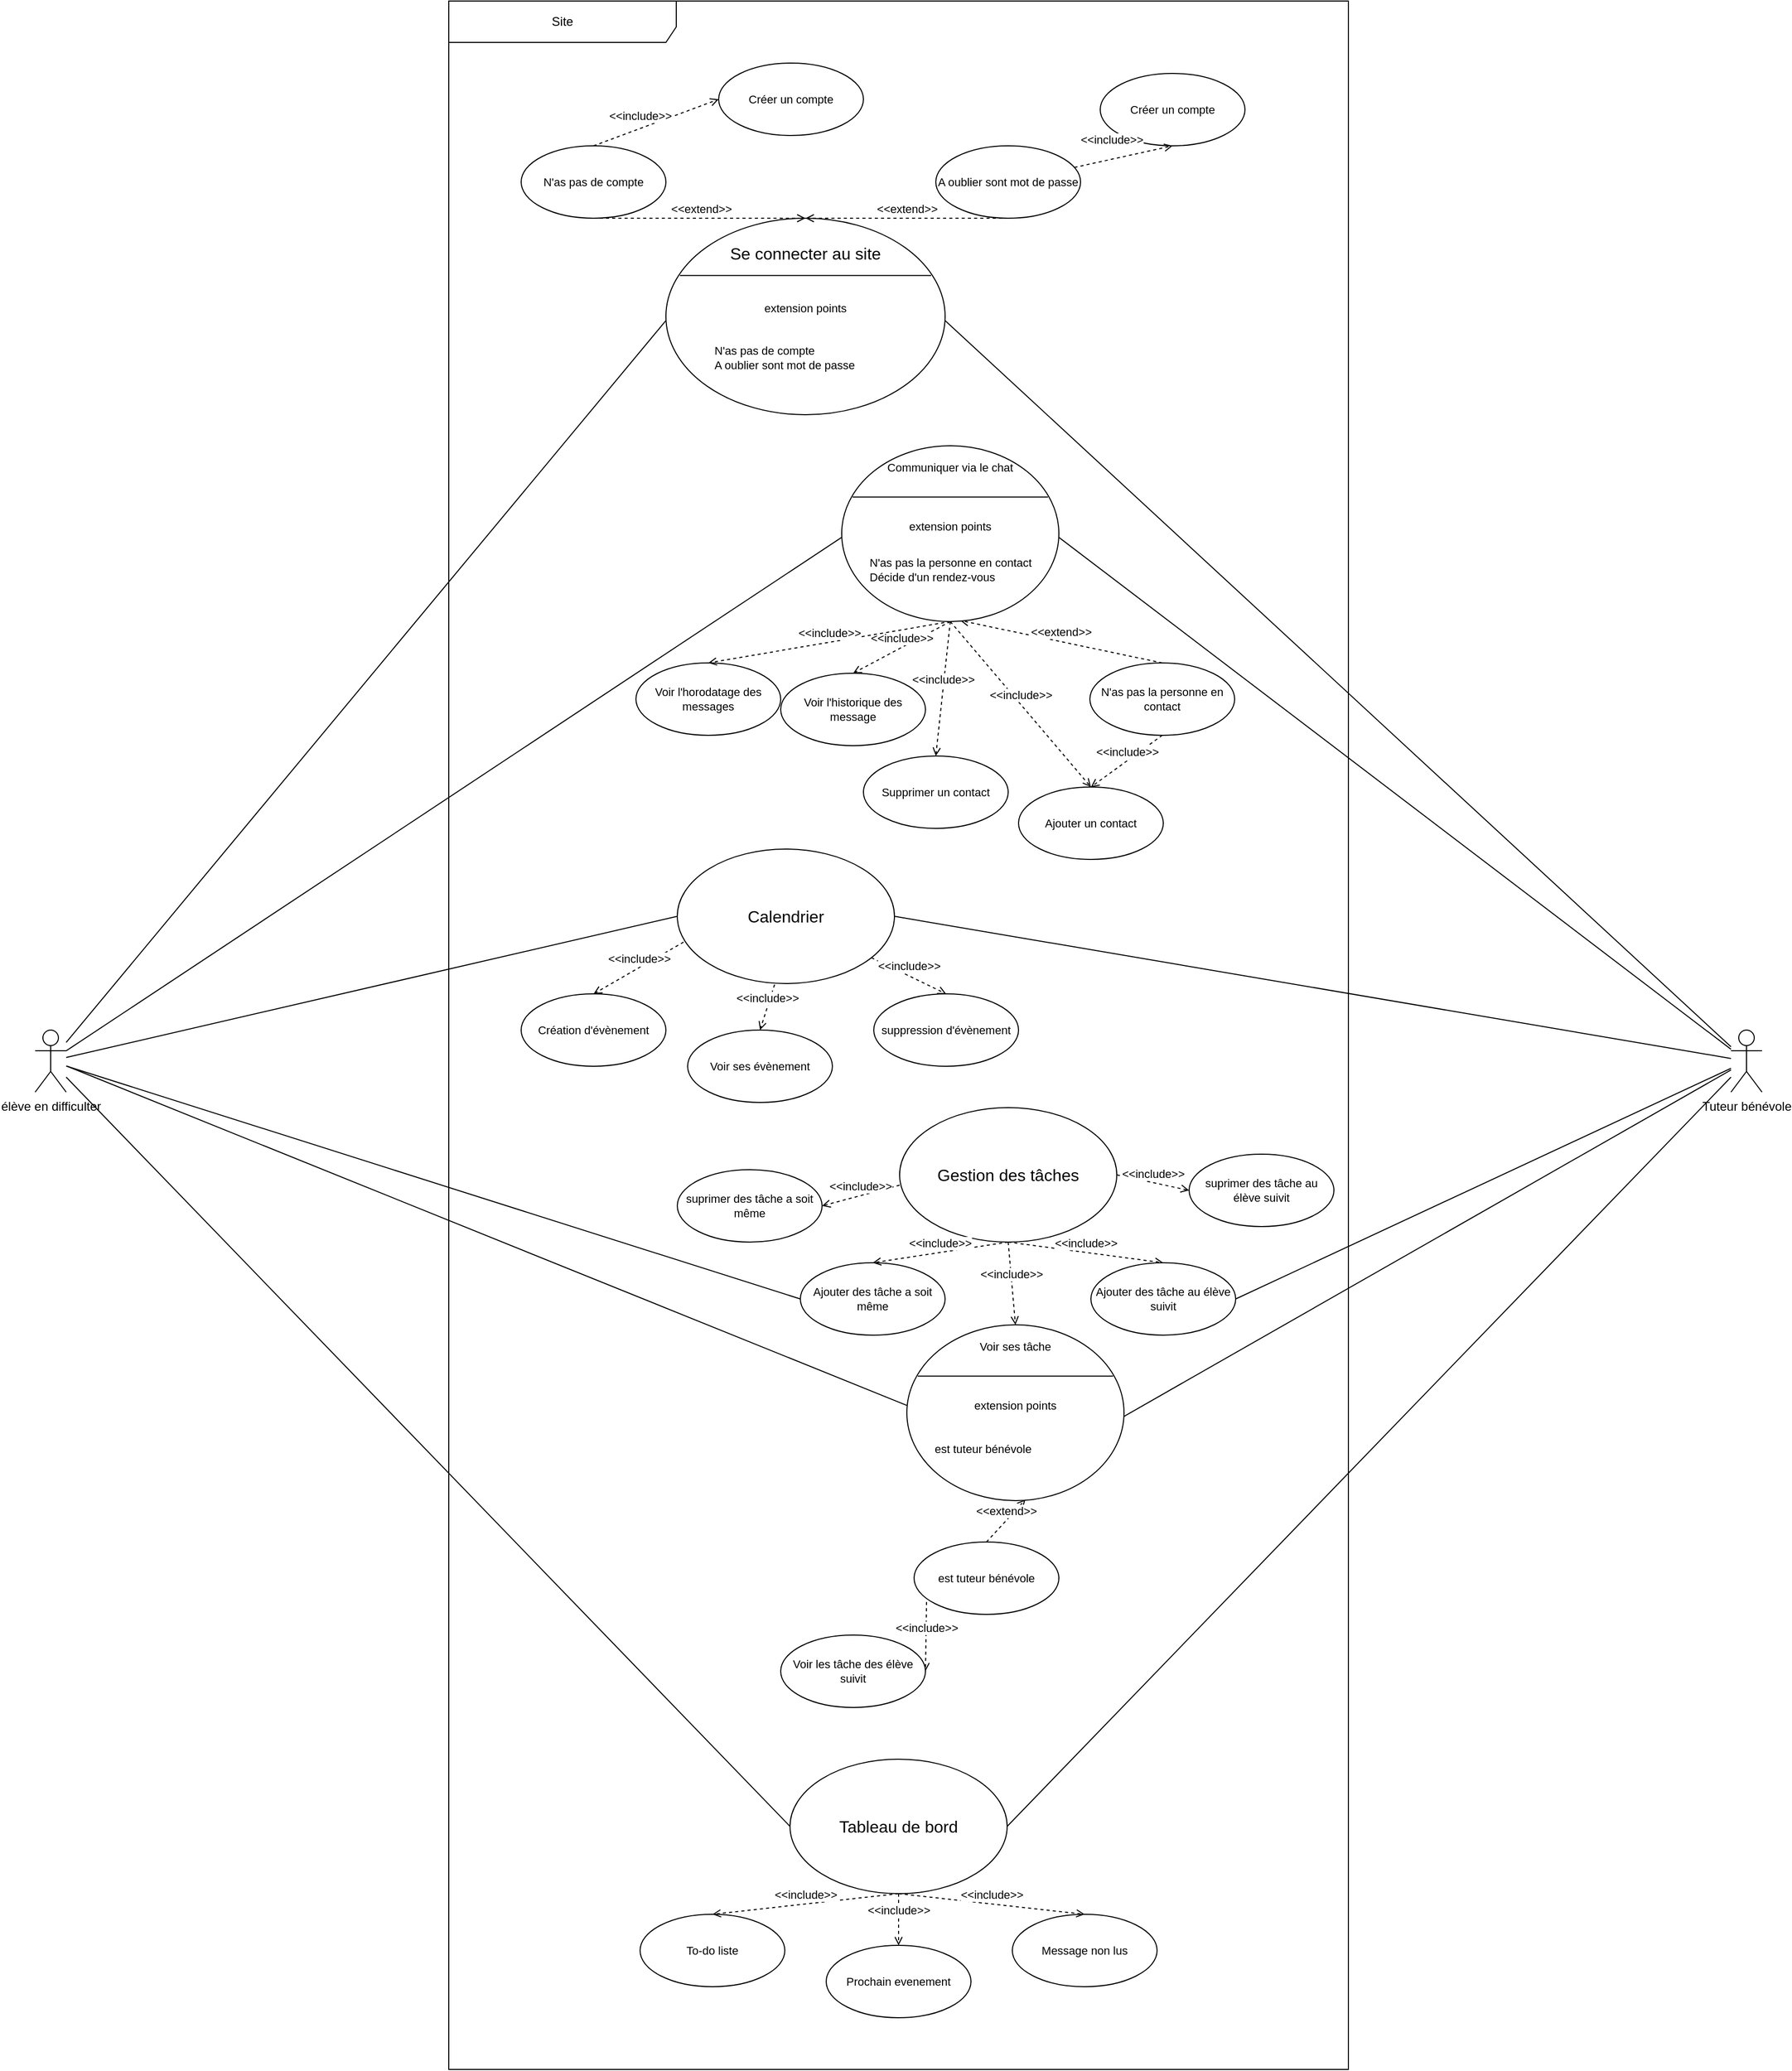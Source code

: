 <mxfile version="21.6.2" type="github">
  <diagram name="Page-1" id="kGMyGou1nUePbA4EINrC">
    <mxGraphModel dx="6694" dy="7697" grid="1" gridSize="10" guides="1" tooltips="1" connect="1" arrows="1" fold="1" page="1" pageScale="1" pageWidth="827" pageHeight="1169" math="0" shadow="0">
      <root>
        <mxCell id="0" />
        <mxCell id="1" parent="0" />
        <mxCell id="mz7fUr0vwj-igbSiduvv-72" style="edgeStyle=none;shape=connector;rounded=0;orthogonalLoop=1;jettySize=auto;html=1;labelBackgroundColor=default;strokeColor=default;fontFamily=Helvetica;fontSize=11;fontColor=default;endArrow=none;endFill=0;entryX=0;entryY=0.75;entryDx=0;entryDy=0;" parent="1" source="mz7fUr0vwj-igbSiduvv-27" target="mz7fUr0vwj-igbSiduvv-77" edge="1">
          <mxGeometry relative="1" as="geometry" />
        </mxCell>
        <mxCell id="mz7fUr0vwj-igbSiduvv-88" style="edgeStyle=none;shape=connector;rounded=0;orthogonalLoop=1;jettySize=auto;html=1;labelBackgroundColor=default;strokeColor=default;fontFamily=Helvetica;fontSize=11;fontColor=default;endArrow=none;endFill=0;entryX=0;entryY=0.75;entryDx=0;entryDy=0;" parent="1" source="mz7fUr0vwj-igbSiduvv-27" target="mz7fUr0vwj-igbSiduvv-98" edge="1">
          <mxGeometry relative="1" as="geometry">
            <mxPoint x="-4521" y="-6325" as="targetPoint" />
          </mxGeometry>
        </mxCell>
        <mxCell id="mz7fUr0vwj-igbSiduvv-108" style="edgeStyle=none;shape=connector;rounded=0;orthogonalLoop=1;jettySize=auto;html=1;entryX=0;entryY=0.5;entryDx=0;entryDy=0;labelBackgroundColor=default;strokeColor=default;fontFamily=Helvetica;fontSize=11;fontColor=default;endArrow=none;endFill=0;" parent="1" source="mz7fUr0vwj-igbSiduvv-27" target="mz7fUr0vwj-igbSiduvv-107" edge="1">
          <mxGeometry relative="1" as="geometry" />
        </mxCell>
        <mxCell id="mz7fUr0vwj-igbSiduvv-115" style="edgeStyle=none;shape=connector;rounded=0;orthogonalLoop=1;jettySize=auto;html=1;entryX=0;entryY=0.5;entryDx=0;entryDy=0;labelBackgroundColor=default;strokeColor=default;fontFamily=Helvetica;fontSize=11;fontColor=default;endArrow=none;endFill=0;" parent="1" source="mz7fUr0vwj-igbSiduvv-27" target="mz7fUr0vwj-igbSiduvv-123" edge="1">
          <mxGeometry relative="1" as="geometry" />
        </mxCell>
        <mxCell id="mz7fUr0vwj-igbSiduvv-131" style="edgeStyle=none;shape=connector;rounded=0;orthogonalLoop=1;jettySize=auto;html=1;entryX=0;entryY=0.5;entryDx=0;entryDy=0;labelBackgroundColor=default;strokeColor=default;fontFamily=Helvetica;fontSize=11;fontColor=default;endArrow=none;endFill=0;" parent="1" source="mz7fUr0vwj-igbSiduvv-27" target="mz7fUr0vwj-igbSiduvv-126" edge="1">
          <mxGeometry relative="1" as="geometry" />
        </mxCell>
        <mxCell id="mz7fUr0vwj-igbSiduvv-27" value="élève en difficulter" style="shape=umlActor;verticalLabelPosition=bottom;verticalAlign=top;html=1;" parent="1" vertex="1">
          <mxGeometry x="-5391" y="-5965" width="30" height="60" as="geometry" />
        </mxCell>
        <mxCell id="mz7fUr0vwj-igbSiduvv-29" value="&lt;div&gt;Site&lt;/div&gt;" style="shape=umlFrame;whiteSpace=wrap;html=1;pointerEvents=0;width=220;height=40;connectable=0;" parent="1" vertex="1">
          <mxGeometry x="-4991" y="-6960" width="870" height="2000" as="geometry" />
        </mxCell>
        <mxCell id="mz7fUr0vwj-igbSiduvv-73" style="edgeStyle=none;shape=connector;rounded=0;orthogonalLoop=1;jettySize=auto;html=1;entryX=1;entryY=0.75;entryDx=0;entryDy=0;labelBackgroundColor=default;strokeColor=default;fontFamily=Helvetica;fontSize=11;fontColor=default;endArrow=none;endFill=0;" parent="1" source="mz7fUr0vwj-igbSiduvv-30" target="mz7fUr0vwj-igbSiduvv-77" edge="1">
          <mxGeometry relative="1" as="geometry" />
        </mxCell>
        <mxCell id="mz7fUr0vwj-igbSiduvv-89" style="edgeStyle=none;shape=connector;rounded=0;orthogonalLoop=1;jettySize=auto;html=1;entryX=1;entryY=0.75;entryDx=0;entryDy=0;labelBackgroundColor=default;strokeColor=default;fontFamily=Helvetica;fontSize=11;fontColor=default;endArrow=none;endFill=0;" parent="1" source="mz7fUr0vwj-igbSiduvv-30" target="mz7fUr0vwj-igbSiduvv-98" edge="1">
          <mxGeometry relative="1" as="geometry">
            <mxPoint x="-4381" y="-6325" as="targetPoint" />
          </mxGeometry>
        </mxCell>
        <mxCell id="mz7fUr0vwj-igbSiduvv-109" style="edgeStyle=none;shape=connector;rounded=0;orthogonalLoop=1;jettySize=auto;html=1;entryX=1;entryY=0.5;entryDx=0;entryDy=0;labelBackgroundColor=default;strokeColor=default;fontFamily=Helvetica;fontSize=11;fontColor=default;endArrow=none;endFill=0;" parent="1" source="mz7fUr0vwj-igbSiduvv-30" target="mz7fUr0vwj-igbSiduvv-107" edge="1">
          <mxGeometry relative="1" as="geometry" />
        </mxCell>
        <mxCell id="mz7fUr0vwj-igbSiduvv-116" style="edgeStyle=none;shape=connector;rounded=0;orthogonalLoop=1;jettySize=auto;html=1;entryX=1;entryY=0.5;entryDx=0;entryDy=0;labelBackgroundColor=default;strokeColor=default;fontFamily=Helvetica;fontSize=11;fontColor=default;endArrow=none;endFill=0;" parent="1" source="mz7fUr0vwj-igbSiduvv-30" target="mz7fUr0vwj-igbSiduvv-124" edge="1">
          <mxGeometry relative="1" as="geometry" />
        </mxCell>
        <mxCell id="mz7fUr0vwj-igbSiduvv-132" style="edgeStyle=none;shape=connector;rounded=0;orthogonalLoop=1;jettySize=auto;html=1;entryX=1;entryY=0.5;entryDx=0;entryDy=0;labelBackgroundColor=default;strokeColor=default;fontFamily=Helvetica;fontSize=11;fontColor=default;endArrow=none;endFill=0;" parent="1" source="mz7fUr0vwj-igbSiduvv-30" target="mz7fUr0vwj-igbSiduvv-126" edge="1">
          <mxGeometry relative="1" as="geometry" />
        </mxCell>
        <mxCell id="7Gyq6XEsd6AoXlAxy5yO-11" style="rounded=0;orthogonalLoop=1;jettySize=auto;html=1;entryX=1;entryY=0.75;entryDx=0;entryDy=0;endArrow=none;endFill=0;" edge="1" parent="1" source="mz7fUr0vwj-igbSiduvv-30" target="7Gyq6XEsd6AoXlAxy5yO-15">
          <mxGeometry relative="1" as="geometry">
            <mxPoint x="-4380" y="-5605" as="targetPoint" />
          </mxGeometry>
        </mxCell>
        <mxCell id="mz7fUr0vwj-igbSiduvv-30" value="Tuteur bénévole" style="shape=umlActor;verticalLabelPosition=bottom;verticalAlign=top;html=1;" parent="1" vertex="1">
          <mxGeometry x="-3751" y="-5965" width="30" height="60" as="geometry" />
        </mxCell>
        <mxCell id="mz7fUr0vwj-igbSiduvv-71" value="N&#39;as pas de compte" style="ellipse;whiteSpace=wrap;html=1;fontFamily=Helvetica;fontSize=11;fontColor=default;" parent="1" vertex="1">
          <mxGeometry x="-4921" y="-6820" width="140" height="70" as="geometry" />
        </mxCell>
        <mxCell id="mz7fUr0vwj-igbSiduvv-74" value="" style="shape=ellipse;container=1;horizontal=1;horizontalStack=0;resizeParent=1;resizeParentMax=0;resizeLast=0;html=1;dashed=0;collapsible=0;fontFamily=Helvetica;fontSize=11;fontColor=default;" parent="1" vertex="1">
          <mxGeometry x="-4781" y="-6750" width="270" height="190" as="geometry" />
        </mxCell>
        <mxCell id="mz7fUr0vwj-igbSiduvv-75" value="&lt;div style=&quot;font-size: 16px;&quot;&gt;Se connecter au site&lt;br style=&quot;font-size: 16px;&quot;&gt;&lt;/div&gt;" style="html=1;strokeColor=none;fillColor=none;align=center;verticalAlign=middle;rotatable=0;whiteSpace=wrap;fontFamily=Helvetica;fontSize=16;fontColor=default;" parent="mz7fUr0vwj-igbSiduvv-74" vertex="1">
          <mxGeometry y="10" width="270" height="47.5" as="geometry" />
        </mxCell>
        <mxCell id="mz7fUr0vwj-igbSiduvv-76" value="" style="line;strokeWidth=1;fillColor=none;rotatable=0;labelPosition=right;points=[];portConstraint=eastwest;dashed=0;resizeWidth=1;fontFamily=Helvetica;fontSize=11;fontColor=default;" parent="mz7fUr0vwj-igbSiduvv-74" vertex="1">
          <mxGeometry x="13.5" y="47.5" width="243.0" height="15.833" as="geometry" />
        </mxCell>
        <mxCell id="mz7fUr0vwj-igbSiduvv-77" value="extension points" style="text;html=1;align=center;verticalAlign=middle;rotatable=0;fillColor=none;strokeColor=none;whiteSpace=wrap;fontSize=11;fontFamily=Helvetica;fontColor=default;" parent="mz7fUr0vwj-igbSiduvv-74" vertex="1">
          <mxGeometry y="63.333" width="270" height="47.5" as="geometry" />
        </mxCell>
        <mxCell id="mz7fUr0vwj-igbSiduvv-78" value="&lt;div&gt;N&#39;as pas de compte&lt;/div&gt;&lt;div&gt;A oublier sont mot de passe&lt;br&gt;&lt;/div&gt;" style="text;html=1;align=left;verticalAlign=middle;rotatable=0;spacingLeft=25;fillColor=none;strokeColor=none;whiteSpace=wrap;fontSize=11;fontFamily=Helvetica;fontColor=default;" parent="mz7fUr0vwj-igbSiduvv-74" vertex="1">
          <mxGeometry x="20" y="110.83" width="240" height="47.5" as="geometry" />
        </mxCell>
        <mxCell id="mz7fUr0vwj-igbSiduvv-82" value="&amp;lt;&amp;lt;extend&amp;gt;&amp;gt;" style="html=1;verticalAlign=bottom;labelBackgroundColor=default;endArrow=open;endFill=0;dashed=1;rounded=0;strokeColor=default;fontFamily=Helvetica;fontSize=11;fontColor=default;shape=connector;exitX=0.5;exitY=1;exitDx=0;exitDy=0;" parent="1" source="mz7fUr0vwj-igbSiduvv-71" edge="1">
          <mxGeometry x="0.013" width="160" relative="1" as="geometry">
            <mxPoint x="-4951" y="-6550" as="sourcePoint" />
            <mxPoint x="-4646" y="-6750" as="targetPoint" />
            <mxPoint as="offset" />
          </mxGeometry>
        </mxCell>
        <mxCell id="mz7fUr0vwj-igbSiduvv-83" value="&amp;lt;&amp;lt;include&amp;gt;&amp;gt;" style="html=1;verticalAlign=bottom;labelBackgroundColor=default;endArrow=open;endFill=0;dashed=1;rounded=0;strokeColor=default;fontFamily=Helvetica;fontSize=11;fontColor=default;shape=connector;exitX=0.5;exitY=0;exitDx=0;exitDy=0;entryX=0;entryY=0.5;entryDx=0;entryDy=0;" parent="1" source="mz7fUr0vwj-igbSiduvv-71" target="mz7fUr0vwj-igbSiduvv-84" edge="1">
          <mxGeometry x="-0.232" y="3" width="160" relative="1" as="geometry">
            <mxPoint x="-4691" y="-6830" as="sourcePoint" />
            <mxPoint x="-4631" y="-6950" as="targetPoint" />
            <mxPoint as="offset" />
          </mxGeometry>
        </mxCell>
        <mxCell id="mz7fUr0vwj-igbSiduvv-84" value="Créer un compte" style="ellipse;whiteSpace=wrap;html=1;fontFamily=Helvetica;fontSize=11;fontColor=default;" parent="1" vertex="1">
          <mxGeometry x="-4730" y="-6900" width="140" height="70" as="geometry" />
        </mxCell>
        <mxCell id="mz7fUr0vwj-igbSiduvv-85" value="A oublier sont mot de passe" style="ellipse;whiteSpace=wrap;html=1;fontFamily=Helvetica;fontSize=11;fontColor=default;" parent="1" vertex="1">
          <mxGeometry x="-4520" y="-6820" width="140" height="70" as="geometry" />
        </mxCell>
        <mxCell id="mz7fUr0vwj-igbSiduvv-86" value="&amp;lt;&amp;lt;extend&amp;gt;&amp;gt;" style="html=1;verticalAlign=bottom;labelBackgroundColor=default;endArrow=open;endFill=0;dashed=1;rounded=0;strokeColor=default;fontFamily=Helvetica;fontSize=11;fontColor=default;shape=connector;entryX=0.5;entryY=0;entryDx=0;entryDy=0;exitX=0.5;exitY=1;exitDx=0;exitDy=0;" parent="1" source="mz7fUr0vwj-igbSiduvv-85" target="mz7fUr0vwj-igbSiduvv-74" edge="1">
          <mxGeometry width="160" relative="1" as="geometry">
            <mxPoint x="-4531" y="-6790" as="sourcePoint" />
            <mxPoint x="-4500" y="-6726" as="targetPoint" />
          </mxGeometry>
        </mxCell>
        <mxCell id="mz7fUr0vwj-igbSiduvv-90" value="N&#39;as pas la personne en contact" style="ellipse;whiteSpace=wrap;html=1;fontFamily=Helvetica;fontSize=11;fontColor=default;" parent="1" vertex="1">
          <mxGeometry x="-4371" y="-6320" width="140" height="70" as="geometry" />
        </mxCell>
        <mxCell id="mz7fUr0vwj-igbSiduvv-91" value="Voir l&#39;historique des message" style="ellipse;whiteSpace=wrap;html=1;fontFamily=Helvetica;fontSize=11;fontColor=default;" parent="1" vertex="1">
          <mxGeometry x="-4670" y="-6310" width="140" height="70" as="geometry" />
        </mxCell>
        <mxCell id="mz7fUr0vwj-igbSiduvv-92" value="&amp;lt;&amp;lt;include&amp;gt;&amp;gt;" style="html=1;verticalAlign=bottom;labelBackgroundColor=default;endArrow=open;endFill=0;dashed=1;rounded=0;strokeColor=default;fontFamily=Helvetica;fontSize=11;fontColor=default;shape=connector;exitX=0.5;exitY=1;exitDx=0;exitDy=0;entryX=0.5;entryY=0;entryDx=0;entryDy=0;" parent="1" source="mz7fUr0vwj-igbSiduvv-95" target="mz7fUr0vwj-igbSiduvv-91" edge="1">
          <mxGeometry width="160" relative="1" as="geometry">
            <mxPoint x="-4501" y="-6410" as="sourcePoint" />
            <mxPoint x="-4471" y="-6320" as="targetPoint" />
          </mxGeometry>
        </mxCell>
        <mxCell id="mz7fUr0vwj-igbSiduvv-93" value="&amp;lt;&amp;lt;extend&amp;gt;&amp;gt;" style="html=1;verticalAlign=bottom;labelBackgroundColor=default;endArrow=open;endFill=0;dashed=1;rounded=0;strokeColor=default;fontFamily=Helvetica;fontSize=11;fontColor=default;shape=connector;exitX=0.5;exitY=0;exitDx=0;exitDy=0;entryX=0.546;entryY=0.994;entryDx=0;entryDy=0;entryPerimeter=0;" parent="1" source="mz7fUr0vwj-igbSiduvv-90" target="mz7fUr0vwj-igbSiduvv-95" edge="1">
          <mxGeometry width="160" relative="1" as="geometry">
            <mxPoint x="-4451" y="-6350" as="sourcePoint" />
            <mxPoint x="-4501" y="-6410" as="targetPoint" />
          </mxGeometry>
        </mxCell>
        <mxCell id="mz7fUr0vwj-igbSiduvv-94" value="Ajouter un contact" style="ellipse;whiteSpace=wrap;html=1;fontFamily=Helvetica;fontSize=11;fontColor=default;" parent="1" vertex="1">
          <mxGeometry x="-4440" y="-6200" width="140" height="70" as="geometry" />
        </mxCell>
        <mxCell id="mz7fUr0vwj-igbSiduvv-95" value="" style="shape=ellipse;container=1;horizontal=1;horizontalStack=0;resizeParent=1;resizeParentMax=0;resizeLast=0;html=1;dashed=0;collapsible=0;fontFamily=Helvetica;fontSize=11;fontColor=default;" parent="1" vertex="1">
          <mxGeometry x="-4611" y="-6530" width="210" height="170" as="geometry" />
        </mxCell>
        <mxCell id="mz7fUr0vwj-igbSiduvv-96" value="Communiquer via le chat" style="html=1;strokeColor=none;fillColor=none;align=center;verticalAlign=middle;rotatable=0;whiteSpace=wrap;fontFamily=Helvetica;fontSize=11;fontColor=default;" parent="mz7fUr0vwj-igbSiduvv-95" vertex="1">
          <mxGeometry width="210" height="42.5" as="geometry" />
        </mxCell>
        <mxCell id="mz7fUr0vwj-igbSiduvv-97" value="" style="line;strokeWidth=1;fillColor=none;rotatable=0;labelPosition=right;points=[];portConstraint=eastwest;dashed=0;resizeWidth=1;fontFamily=Helvetica;fontSize=11;fontColor=default;" parent="mz7fUr0vwj-igbSiduvv-95" vertex="1">
          <mxGeometry x="10.5" y="42.5" width="189" height="14.167" as="geometry" />
        </mxCell>
        <mxCell id="mz7fUr0vwj-igbSiduvv-98" value="extension points" style="text;html=1;align=center;verticalAlign=middle;rotatable=0;fillColor=none;strokeColor=none;whiteSpace=wrap;fontSize=11;fontFamily=Helvetica;fontColor=default;" parent="mz7fUr0vwj-igbSiduvv-95" vertex="1">
          <mxGeometry y="56.667" width="210" height="42.5" as="geometry" />
        </mxCell>
        <mxCell id="mz7fUr0vwj-igbSiduvv-99" value="&lt;div&gt;N&#39;as pas la personne en contact&lt;/div&gt;&lt;div&gt;Décide d&#39;un rendez-vous&lt;br&gt;&lt;/div&gt;" style="text;html=1;align=left;verticalAlign=middle;rotatable=0;spacingLeft=25;fillColor=none;strokeColor=none;whiteSpace=wrap;fontSize=11;fontFamily=Helvetica;fontColor=default;" parent="mz7fUr0vwj-igbSiduvv-95" vertex="1">
          <mxGeometry y="99.167" width="210" height="42.5" as="geometry" />
        </mxCell>
        <mxCell id="mz7fUr0vwj-igbSiduvv-100" value="&amp;lt;&amp;lt;include&amp;gt;&amp;gt;" style="html=1;verticalAlign=bottom;labelBackgroundColor=default;endArrow=open;endFill=0;dashed=1;rounded=0;strokeColor=default;fontFamily=Helvetica;fontSize=11;fontColor=default;shape=connector;exitX=0.5;exitY=1;exitDx=0;exitDy=0;entryX=0.5;entryY=0;entryDx=0;entryDy=0;" parent="1" source="mz7fUr0vwj-igbSiduvv-90" target="mz7fUr0vwj-igbSiduvv-94" edge="1">
          <mxGeometry width="160" relative="1" as="geometry">
            <mxPoint x="-4356" y="-6195" as="sourcePoint" />
            <mxPoint x="-4461" y="-6105" as="targetPoint" />
          </mxGeometry>
        </mxCell>
        <mxCell id="mz7fUr0vwj-igbSiduvv-101" value="&amp;lt;&amp;lt;include&amp;gt;&amp;gt;" style="html=1;verticalAlign=bottom;labelBackgroundColor=default;endArrow=open;endFill=0;dashed=1;rounded=0;strokeColor=default;fontFamily=Helvetica;fontSize=11;fontColor=default;shape=connector;exitX=0.5;exitY=1;exitDx=0;exitDy=0;entryX=0.5;entryY=0;entryDx=0;entryDy=0;" parent="1" source="mz7fUr0vwj-igbSiduvv-95" target="mz7fUr0vwj-igbSiduvv-94" edge="1">
          <mxGeometry width="160" relative="1" as="geometry">
            <mxPoint x="-4271" y="-6240" as="sourcePoint" />
            <mxPoint x="-4461" y="-6250" as="targetPoint" />
          </mxGeometry>
        </mxCell>
        <mxCell id="mz7fUr0vwj-igbSiduvv-102" value="Supprimer un contact" style="ellipse;whiteSpace=wrap;html=1;fontFamily=Helvetica;fontSize=11;fontColor=default;" parent="1" vertex="1">
          <mxGeometry x="-4590" y="-6230" width="140" height="70" as="geometry" />
        </mxCell>
        <mxCell id="mz7fUr0vwj-igbSiduvv-103" value="&amp;lt;&amp;lt;include&amp;gt;&amp;gt;" style="html=1;verticalAlign=bottom;labelBackgroundColor=default;endArrow=open;endFill=0;dashed=1;rounded=0;strokeColor=default;fontFamily=Helvetica;fontSize=11;fontColor=default;shape=connector;exitX=0.5;exitY=1;exitDx=0;exitDy=0;entryX=0.5;entryY=0;entryDx=0;entryDy=0;" parent="1" source="mz7fUr0vwj-igbSiduvv-95" target="mz7fUr0vwj-igbSiduvv-102" edge="1">
          <mxGeometry width="160" relative="1" as="geometry">
            <mxPoint x="-4271" y="-6240" as="sourcePoint" />
            <mxPoint x="-4461" y="-6250" as="targetPoint" />
          </mxGeometry>
        </mxCell>
        <mxCell id="mz7fUr0vwj-igbSiduvv-107" value="Calendrier" style="ellipse;whiteSpace=wrap;html=1;fontFamily=Helvetica;fontSize=16;fontColor=default;" parent="1" vertex="1">
          <mxGeometry x="-4770" y="-6140" width="210" height="130" as="geometry" />
        </mxCell>
        <mxCell id="mz7fUr0vwj-igbSiduvv-110" value="&lt;div&gt;Création d&#39;évènement&lt;/div&gt;" style="ellipse;whiteSpace=wrap;html=1;fontFamily=Helvetica;fontSize=11;fontColor=default;" parent="1" vertex="1">
          <mxGeometry x="-4921" y="-6000" width="140" height="70" as="geometry" />
        </mxCell>
        <mxCell id="mz7fUr0vwj-igbSiduvv-111" value="&amp;lt;&amp;lt;include&amp;gt;&amp;gt;" style="html=1;verticalAlign=bottom;labelBackgroundColor=default;endArrow=open;endFill=0;dashed=1;rounded=0;strokeColor=default;fontFamily=Helvetica;fontSize=11;fontColor=default;shape=connector;exitX=0.029;exitY=0.692;exitDx=0;exitDy=0;entryX=0.5;entryY=0;entryDx=0;entryDy=0;exitPerimeter=0;" parent="1" source="mz7fUr0vwj-igbSiduvv-107" target="mz7fUr0vwj-igbSiduvv-110" edge="1">
          <mxGeometry x="-0.004" width="160" relative="1" as="geometry">
            <mxPoint x="-4956" y="-5816" as="sourcePoint" />
            <mxPoint x="-4941" y="-5770" as="targetPoint" />
            <mxPoint as="offset" />
          </mxGeometry>
        </mxCell>
        <mxCell id="mz7fUr0vwj-igbSiduvv-114" value="Gestion des tâches" style="ellipse;whiteSpace=wrap;html=1;fontFamily=Helvetica;fontSize=16;fontColor=default;" parent="1" vertex="1">
          <mxGeometry x="-4555" y="-5890" width="210" height="130" as="geometry" />
        </mxCell>
        <mxCell id="mz7fUr0vwj-igbSiduvv-122" value="&amp;lt;&amp;lt;include&amp;gt;&amp;gt;" style="html=1;verticalAlign=bottom;labelBackgroundColor=default;endArrow=open;endFill=0;dashed=1;rounded=0;strokeColor=default;fontFamily=Helvetica;fontSize=11;fontColor=default;shape=connector;entryX=0.5;entryY=0;entryDx=0;entryDy=0;exitX=0.5;exitY=1;exitDx=0;exitDy=0;" parent="1" source="mz7fUr0vwj-igbSiduvv-114" target="mz7fUr0vwj-igbSiduvv-124" edge="1">
          <mxGeometry width="160" relative="1" as="geometry">
            <mxPoint x="-4550" y="-5550" as="sourcePoint" />
            <mxPoint x="-4155.0" y="-5630" as="targetPoint" />
          </mxGeometry>
        </mxCell>
        <mxCell id="mz7fUr0vwj-igbSiduvv-123" value="Ajouter des tâche a soit même" style="ellipse;whiteSpace=wrap;html=1;fontFamily=Helvetica;fontSize=11;fontColor=default;" parent="1" vertex="1">
          <mxGeometry x="-4651" y="-5740" width="140" height="70" as="geometry" />
        </mxCell>
        <mxCell id="mz7fUr0vwj-igbSiduvv-124" value="Ajouter des tâche au élève suivit" style="ellipse;whiteSpace=wrap;html=1;fontFamily=Helvetica;fontSize=11;fontColor=default;" parent="1" vertex="1">
          <mxGeometry x="-4370" y="-5740" width="140" height="70" as="geometry" />
        </mxCell>
        <mxCell id="mz7fUr0vwj-igbSiduvv-125" value="&amp;lt;&amp;lt;include&amp;gt;&amp;gt;" style="html=1;verticalAlign=bottom;labelBackgroundColor=default;endArrow=open;endFill=0;dashed=1;rounded=0;strokeColor=default;fontFamily=Helvetica;fontSize=11;fontColor=default;shape=connector;entryX=0.5;entryY=0;entryDx=0;entryDy=0;exitX=0.5;exitY=1;exitDx=0;exitDy=0;" parent="1" source="mz7fUr0vwj-igbSiduvv-114" target="mz7fUr0vwj-igbSiduvv-123" edge="1">
          <mxGeometry width="160" relative="1" as="geometry">
            <mxPoint x="-4520" y="-5585" as="sourcePoint" />
            <mxPoint x="-4350" y="-5505" as="targetPoint" />
          </mxGeometry>
        </mxCell>
        <mxCell id="mz7fUr0vwj-igbSiduvv-126" value="Tableau de bord" style="ellipse;whiteSpace=wrap;html=1;fontFamily=Helvetica;fontSize=16;fontColor=default;" parent="1" vertex="1">
          <mxGeometry x="-4661" y="-5260" width="210" height="130" as="geometry" />
        </mxCell>
        <mxCell id="mz7fUr0vwj-igbSiduvv-133" value="To-do liste" style="ellipse;whiteSpace=wrap;html=1;fontFamily=Helvetica;fontSize=11;fontColor=default;" parent="1" vertex="1">
          <mxGeometry x="-4806" y="-5110" width="140" height="70" as="geometry" />
        </mxCell>
        <mxCell id="mz7fUr0vwj-igbSiduvv-134" value="&amp;lt;&amp;lt;include&amp;gt;&amp;gt;" style="html=1;verticalAlign=bottom;labelBackgroundColor=default;endArrow=open;endFill=0;dashed=1;rounded=0;strokeColor=default;fontFamily=Helvetica;fontSize=11;fontColor=default;shape=connector;entryX=0.5;entryY=0;entryDx=0;entryDy=0;exitX=0.5;exitY=1;exitDx=0;exitDy=0;" parent="1" source="mz7fUr0vwj-igbSiduvv-126" target="mz7fUr0vwj-igbSiduvv-133" edge="1">
          <mxGeometry width="160" relative="1" as="geometry">
            <mxPoint x="-4756" y="-5120" as="sourcePoint" />
            <mxPoint x="-4766" y="-5000" as="targetPoint" />
          </mxGeometry>
        </mxCell>
        <mxCell id="mz7fUr0vwj-igbSiduvv-135" value="Prochain evenement" style="ellipse;whiteSpace=wrap;html=1;fontFamily=Helvetica;fontSize=11;fontColor=default;" parent="1" vertex="1">
          <mxGeometry x="-4626" y="-5080" width="140" height="70" as="geometry" />
        </mxCell>
        <mxCell id="mz7fUr0vwj-igbSiduvv-136" value="&amp;lt;&amp;lt;include&amp;gt;&amp;gt;" style="html=1;verticalAlign=bottom;labelBackgroundColor=default;endArrow=open;endFill=0;dashed=1;rounded=0;strokeColor=default;fontFamily=Helvetica;fontSize=11;fontColor=default;shape=connector;entryX=0.5;entryY=0;entryDx=0;entryDy=0;exitX=0.5;exitY=1;exitDx=0;exitDy=0;" parent="1" source="mz7fUr0vwj-igbSiduvv-126" target="mz7fUr0vwj-igbSiduvv-135" edge="1">
          <mxGeometry width="160" relative="1" as="geometry">
            <mxPoint x="-4621" y="-5090" as="sourcePoint" />
            <mxPoint x="-4631" y="-4970" as="targetPoint" />
          </mxGeometry>
        </mxCell>
        <mxCell id="mz7fUr0vwj-igbSiduvv-137" value="Message non lus" style="ellipse;whiteSpace=wrap;html=1;fontFamily=Helvetica;fontSize=11;fontColor=default;" parent="1" vertex="1">
          <mxGeometry x="-4446" y="-5110" width="140" height="70" as="geometry" />
        </mxCell>
        <mxCell id="mz7fUr0vwj-igbSiduvv-138" value="&amp;lt;&amp;lt;include&amp;gt;&amp;gt;" style="html=1;verticalAlign=bottom;labelBackgroundColor=default;endArrow=open;endFill=0;dashed=1;rounded=0;strokeColor=default;fontFamily=Helvetica;fontSize=11;fontColor=default;shape=connector;entryX=0.5;entryY=0;entryDx=0;entryDy=0;exitX=0.5;exitY=1;exitDx=0;exitDy=0;" parent="1" source="mz7fUr0vwj-igbSiduvv-126" target="mz7fUr0vwj-igbSiduvv-137" edge="1">
          <mxGeometry width="160" relative="1" as="geometry">
            <mxPoint x="-4411" y="-5080" as="sourcePoint" />
            <mxPoint x="-4421" y="-4960" as="targetPoint" />
          </mxGeometry>
        </mxCell>
        <mxCell id="4Mpj3EFvp5IDbKv1Nh6n-1" value="Créer un compte" style="ellipse;whiteSpace=wrap;html=1;fontFamily=Helvetica;fontSize=11;fontColor=default;" parent="1" vertex="1">
          <mxGeometry x="-4361" y="-6890" width="140" height="70" as="geometry" />
        </mxCell>
        <mxCell id="4Mpj3EFvp5IDbKv1Nh6n-3" value="&amp;lt;&amp;lt;include&amp;gt;&amp;gt;" style="html=1;verticalAlign=bottom;labelBackgroundColor=default;endArrow=open;endFill=0;dashed=1;rounded=0;strokeColor=default;fontFamily=Helvetica;fontSize=11;fontColor=default;shape=connector;entryX=0.5;entryY=1;entryDx=0;entryDy=0;" parent="1" source="mz7fUr0vwj-igbSiduvv-85" target="4Mpj3EFvp5IDbKv1Nh6n-1" edge="1">
          <mxGeometry x="-0.191" y="10" width="160" relative="1" as="geometry">
            <mxPoint x="-4691" y="-6830" as="sourcePoint" />
            <mxPoint x="-4631" y="-6950" as="targetPoint" />
            <mxPoint as="offset" />
          </mxGeometry>
        </mxCell>
        <mxCell id="PegdvL3NnOvwOlasfFJZ-1" value="Voir l&#39;horodatage des messages" style="ellipse;whiteSpace=wrap;html=1;fontFamily=Helvetica;fontSize=11;fontColor=default;" parent="1" vertex="1">
          <mxGeometry x="-4810" y="-6320" width="140" height="70" as="geometry" />
        </mxCell>
        <mxCell id="PegdvL3NnOvwOlasfFJZ-2" value="&amp;lt;&amp;lt;include&amp;gt;&amp;gt;" style="html=1;verticalAlign=bottom;labelBackgroundColor=default;endArrow=open;endFill=0;dashed=1;rounded=0;strokeColor=default;fontFamily=Helvetica;fontSize=11;fontColor=default;shape=connector;exitX=0.5;exitY=1;exitDx=0;exitDy=0;entryX=0.5;entryY=0;entryDx=0;entryDy=0;" parent="1" source="mz7fUr0vwj-igbSiduvv-95" target="PegdvL3NnOvwOlasfFJZ-1" edge="1">
          <mxGeometry width="160" relative="1" as="geometry">
            <mxPoint x="-4611" y="-6370" as="sourcePoint" />
            <mxPoint x="-4705" y="-6320" as="targetPoint" />
          </mxGeometry>
        </mxCell>
        <mxCell id="PegdvL3NnOvwOlasfFJZ-3" value="Voir ses évènement" style="ellipse;whiteSpace=wrap;html=1;fontFamily=Helvetica;fontSize=11;fontColor=default;" parent="1" vertex="1">
          <mxGeometry x="-4760" y="-5965" width="140" height="70" as="geometry" />
        </mxCell>
        <mxCell id="PegdvL3NnOvwOlasfFJZ-4" value="&amp;lt;&amp;lt;include&amp;gt;&amp;gt;" style="html=1;verticalAlign=bottom;labelBackgroundColor=default;endArrow=open;endFill=0;dashed=1;rounded=0;strokeColor=default;fontFamily=Helvetica;fontSize=11;fontColor=default;shape=connector;exitX=0.448;exitY=1.008;exitDx=0;exitDy=0;entryX=0.5;entryY=0;entryDx=0;entryDy=0;exitPerimeter=0;" parent="1" source="mz7fUr0vwj-igbSiduvv-107" target="PegdvL3NnOvwOlasfFJZ-3" edge="1">
          <mxGeometry width="160" relative="1" as="geometry">
            <mxPoint x="-4490.09" y="-5999.96" as="sourcePoint" />
            <mxPoint x="-4577.09" y="-5949.96" as="targetPoint" />
            <mxPoint as="offset" />
          </mxGeometry>
        </mxCell>
        <mxCell id="7Gyq6XEsd6AoXlAxy5yO-1" value="suppression d&#39;évènement" style="ellipse;whiteSpace=wrap;html=1;fontFamily=Helvetica;fontSize=11;fontColor=default;" vertex="1" parent="1">
          <mxGeometry x="-4580" y="-6000" width="140" height="70" as="geometry" />
        </mxCell>
        <mxCell id="7Gyq6XEsd6AoXlAxy5yO-2" value="&amp;lt;&amp;lt;include&amp;gt;&amp;gt;" style="html=1;verticalAlign=bottom;labelBackgroundColor=default;endArrow=open;endFill=0;dashed=1;rounded=0;strokeColor=default;fontFamily=Helvetica;fontSize=11;fontColor=default;shape=connector;entryX=0.5;entryY=0;entryDx=0;entryDy=0;" edge="1" parent="1" source="mz7fUr0vwj-igbSiduvv-107" target="7Gyq6XEsd6AoXlAxy5yO-1">
          <mxGeometry x="-0.004" width="160" relative="1" as="geometry">
            <mxPoint x="-4473" y="-6060" as="sourcePoint" />
            <mxPoint x="-4560" y="-6010" as="targetPoint" />
            <mxPoint as="offset" />
          </mxGeometry>
        </mxCell>
        <mxCell id="7Gyq6XEsd6AoXlAxy5yO-5" value="&amp;lt;&amp;lt;include&amp;gt;&amp;gt;" style="html=1;verticalAlign=bottom;labelBackgroundColor=default;endArrow=open;endFill=0;dashed=1;rounded=0;strokeColor=default;fontFamily=Helvetica;fontSize=11;fontColor=default;shape=connector;entryX=0.5;entryY=0;entryDx=0;entryDy=0;exitX=0.5;exitY=1;exitDx=0;exitDy=0;" edge="1" parent="1" source="mz7fUr0vwj-igbSiduvv-114" target="7Gyq6XEsd6AoXlAxy5yO-13">
          <mxGeometry width="160" relative="1" as="geometry">
            <mxPoint x="-4357.5" y="-5720" as="sourcePoint" />
            <mxPoint x="-4450" y="-5640" as="targetPoint" />
          </mxGeometry>
        </mxCell>
        <mxCell id="7Gyq6XEsd6AoXlAxy5yO-6" style="edgeStyle=none;shape=connector;rounded=0;orthogonalLoop=1;jettySize=auto;html=1;entryX=0;entryY=0.5;entryDx=0;entryDy=0;labelBackgroundColor=default;strokeColor=default;fontFamily=Helvetica;fontSize=11;fontColor=default;endArrow=none;endFill=0;" edge="1" parent="1" target="7Gyq6XEsd6AoXlAxy5yO-15">
          <mxGeometry relative="1" as="geometry">
            <mxPoint x="-5360" y="-5930" as="sourcePoint" />
            <mxPoint x="-4520" y="-5605" as="targetPoint" />
          </mxGeometry>
        </mxCell>
        <mxCell id="7Gyq6XEsd6AoXlAxy5yO-7" value="suprimer des tâche a soit même" style="ellipse;whiteSpace=wrap;html=1;fontFamily=Helvetica;fontSize=11;fontColor=default;" vertex="1" parent="1">
          <mxGeometry x="-4770" y="-5830" width="140" height="70" as="geometry" />
        </mxCell>
        <mxCell id="7Gyq6XEsd6AoXlAxy5yO-8" value="&amp;lt;&amp;lt;include&amp;gt;&amp;gt;" style="html=1;verticalAlign=bottom;labelBackgroundColor=default;endArrow=open;endFill=0;dashed=1;rounded=0;strokeColor=default;fontFamily=Helvetica;fontSize=11;fontColor=default;shape=connector;entryX=1;entryY=0.5;entryDx=0;entryDy=0;exitX=0;exitY=0.577;exitDx=0;exitDy=0;exitPerimeter=0;" edge="1" parent="1" source="mz7fUr0vwj-igbSiduvv-114" target="7Gyq6XEsd6AoXlAxy5yO-7">
          <mxGeometry width="160" relative="1" as="geometry">
            <mxPoint x="-4450" y="-5790" as="sourcePoint" />
            <mxPoint x="-4591" y="-5780" as="targetPoint" />
          </mxGeometry>
        </mxCell>
        <mxCell id="7Gyq6XEsd6AoXlAxy5yO-9" value="suprimer des tâche au élève suivit" style="ellipse;whiteSpace=wrap;html=1;fontFamily=Helvetica;fontSize=11;fontColor=default;" vertex="1" parent="1">
          <mxGeometry x="-4275" y="-5845" width="140" height="70" as="geometry" />
        </mxCell>
        <mxCell id="7Gyq6XEsd6AoXlAxy5yO-10" value="&amp;lt;&amp;lt;include&amp;gt;&amp;gt;" style="html=1;verticalAlign=bottom;labelBackgroundColor=default;endArrow=open;endFill=0;dashed=1;rounded=0;strokeColor=default;fontFamily=Helvetica;fontSize=11;fontColor=default;shape=connector;entryX=0;entryY=0.5;entryDx=0;entryDy=0;exitX=1;exitY=0.5;exitDx=0;exitDy=0;" edge="1" parent="1" source="mz7fUr0vwj-igbSiduvv-114" target="7Gyq6XEsd6AoXlAxy5yO-9">
          <mxGeometry width="160" relative="1" as="geometry">
            <mxPoint x="-4380" y="-5895" as="sourcePoint" />
            <mxPoint x="-4220" y="-5885" as="targetPoint" />
          </mxGeometry>
        </mxCell>
        <mxCell id="7Gyq6XEsd6AoXlAxy5yO-12" value="" style="shape=ellipse;container=1;horizontal=1;horizontalStack=0;resizeParent=1;resizeParentMax=0;resizeLast=0;html=1;dashed=0;collapsible=0;fontFamily=Helvetica;fontSize=11;fontColor=default;" vertex="1" parent="1">
          <mxGeometry x="-4548" y="-5680" width="210" height="170" as="geometry" />
        </mxCell>
        <mxCell id="7Gyq6XEsd6AoXlAxy5yO-13" value="Voir ses tâche" style="html=1;strokeColor=none;fillColor=none;align=center;verticalAlign=middle;rotatable=0;whiteSpace=wrap;fontFamily=Helvetica;fontSize=11;fontColor=default;" vertex="1" parent="7Gyq6XEsd6AoXlAxy5yO-12">
          <mxGeometry width="210" height="42.5" as="geometry" />
        </mxCell>
        <mxCell id="7Gyq6XEsd6AoXlAxy5yO-14" value="" style="line;strokeWidth=1;fillColor=none;rotatable=0;labelPosition=right;points=[];portConstraint=eastwest;dashed=0;resizeWidth=1;fontFamily=Helvetica;fontSize=11;fontColor=default;" vertex="1" parent="7Gyq6XEsd6AoXlAxy5yO-12">
          <mxGeometry x="10.5" y="42.5" width="189" height="14.167" as="geometry" />
        </mxCell>
        <mxCell id="7Gyq6XEsd6AoXlAxy5yO-15" value="extension points" style="text;html=1;align=center;verticalAlign=middle;rotatable=0;fillColor=none;strokeColor=none;whiteSpace=wrap;fontSize=11;fontFamily=Helvetica;fontColor=default;" vertex="1" parent="7Gyq6XEsd6AoXlAxy5yO-12">
          <mxGeometry y="56.667" width="210" height="42.5" as="geometry" />
        </mxCell>
        <mxCell id="7Gyq6XEsd6AoXlAxy5yO-16" value="est tuteur bénévole" style="text;html=1;align=left;verticalAlign=middle;rotatable=0;spacingLeft=25;fillColor=none;strokeColor=none;whiteSpace=wrap;fontSize=11;fontFamily=Helvetica;fontColor=default;" vertex="1" parent="7Gyq6XEsd6AoXlAxy5yO-12">
          <mxGeometry y="99.167" width="210" height="42.5" as="geometry" />
        </mxCell>
        <mxCell id="7Gyq6XEsd6AoXlAxy5yO-17" value="est tuteur bénévole" style="ellipse;whiteSpace=wrap;html=1;fontFamily=Helvetica;fontSize=11;fontColor=default;" vertex="1" parent="1">
          <mxGeometry x="-4541" y="-5470" width="140" height="70" as="geometry" />
        </mxCell>
        <mxCell id="7Gyq6XEsd6AoXlAxy5yO-19" value="&amp;lt;&amp;lt;extend&amp;gt;&amp;gt;" style="html=1;verticalAlign=bottom;labelBackgroundColor=default;endArrow=open;endFill=0;dashed=1;rounded=0;strokeColor=default;fontFamily=Helvetica;fontSize=11;fontColor=default;shape=connector;exitX=0.5;exitY=0;exitDx=0;exitDy=0;entryX=0.546;entryY=0.994;entryDx=0;entryDy=0;entryPerimeter=0;" edge="1" source="7Gyq6XEsd6AoXlAxy5yO-17" target="7Gyq6XEsd6AoXlAxy5yO-12" parent="1">
          <mxGeometry width="160" relative="1" as="geometry">
            <mxPoint x="-4501" y="-5389" as="sourcePoint" />
            <mxPoint x="-4551" y="-5449" as="targetPoint" />
          </mxGeometry>
        </mxCell>
        <mxCell id="7Gyq6XEsd6AoXlAxy5yO-20" value="&amp;lt;&amp;lt;include&amp;gt;&amp;gt;" style="html=1;verticalAlign=bottom;labelBackgroundColor=default;endArrow=open;endFill=0;dashed=1;rounded=0;strokeColor=default;fontFamily=Helvetica;fontSize=11;fontColor=default;shape=connector;entryX=1;entryY=0.5;entryDx=0;entryDy=0;exitX=0.086;exitY=0.829;exitDx=0;exitDy=0;exitPerimeter=0;" edge="1" parent="1" source="7Gyq6XEsd6AoXlAxy5yO-17" target="7Gyq6XEsd6AoXlAxy5yO-21">
          <mxGeometry width="160" relative="1" as="geometry">
            <mxPoint x="-4710" y="-5519" as="sourcePoint" />
            <mxPoint x="-4460" y="-5410" as="targetPoint" />
          </mxGeometry>
        </mxCell>
        <mxCell id="7Gyq6XEsd6AoXlAxy5yO-21" value="Voir les tâche des élève suivit" style="ellipse;whiteSpace=wrap;html=1;fontFamily=Helvetica;fontSize=11;fontColor=default;" vertex="1" parent="1">
          <mxGeometry x="-4670" y="-5380" width="140" height="70" as="geometry" />
        </mxCell>
      </root>
    </mxGraphModel>
  </diagram>
</mxfile>
